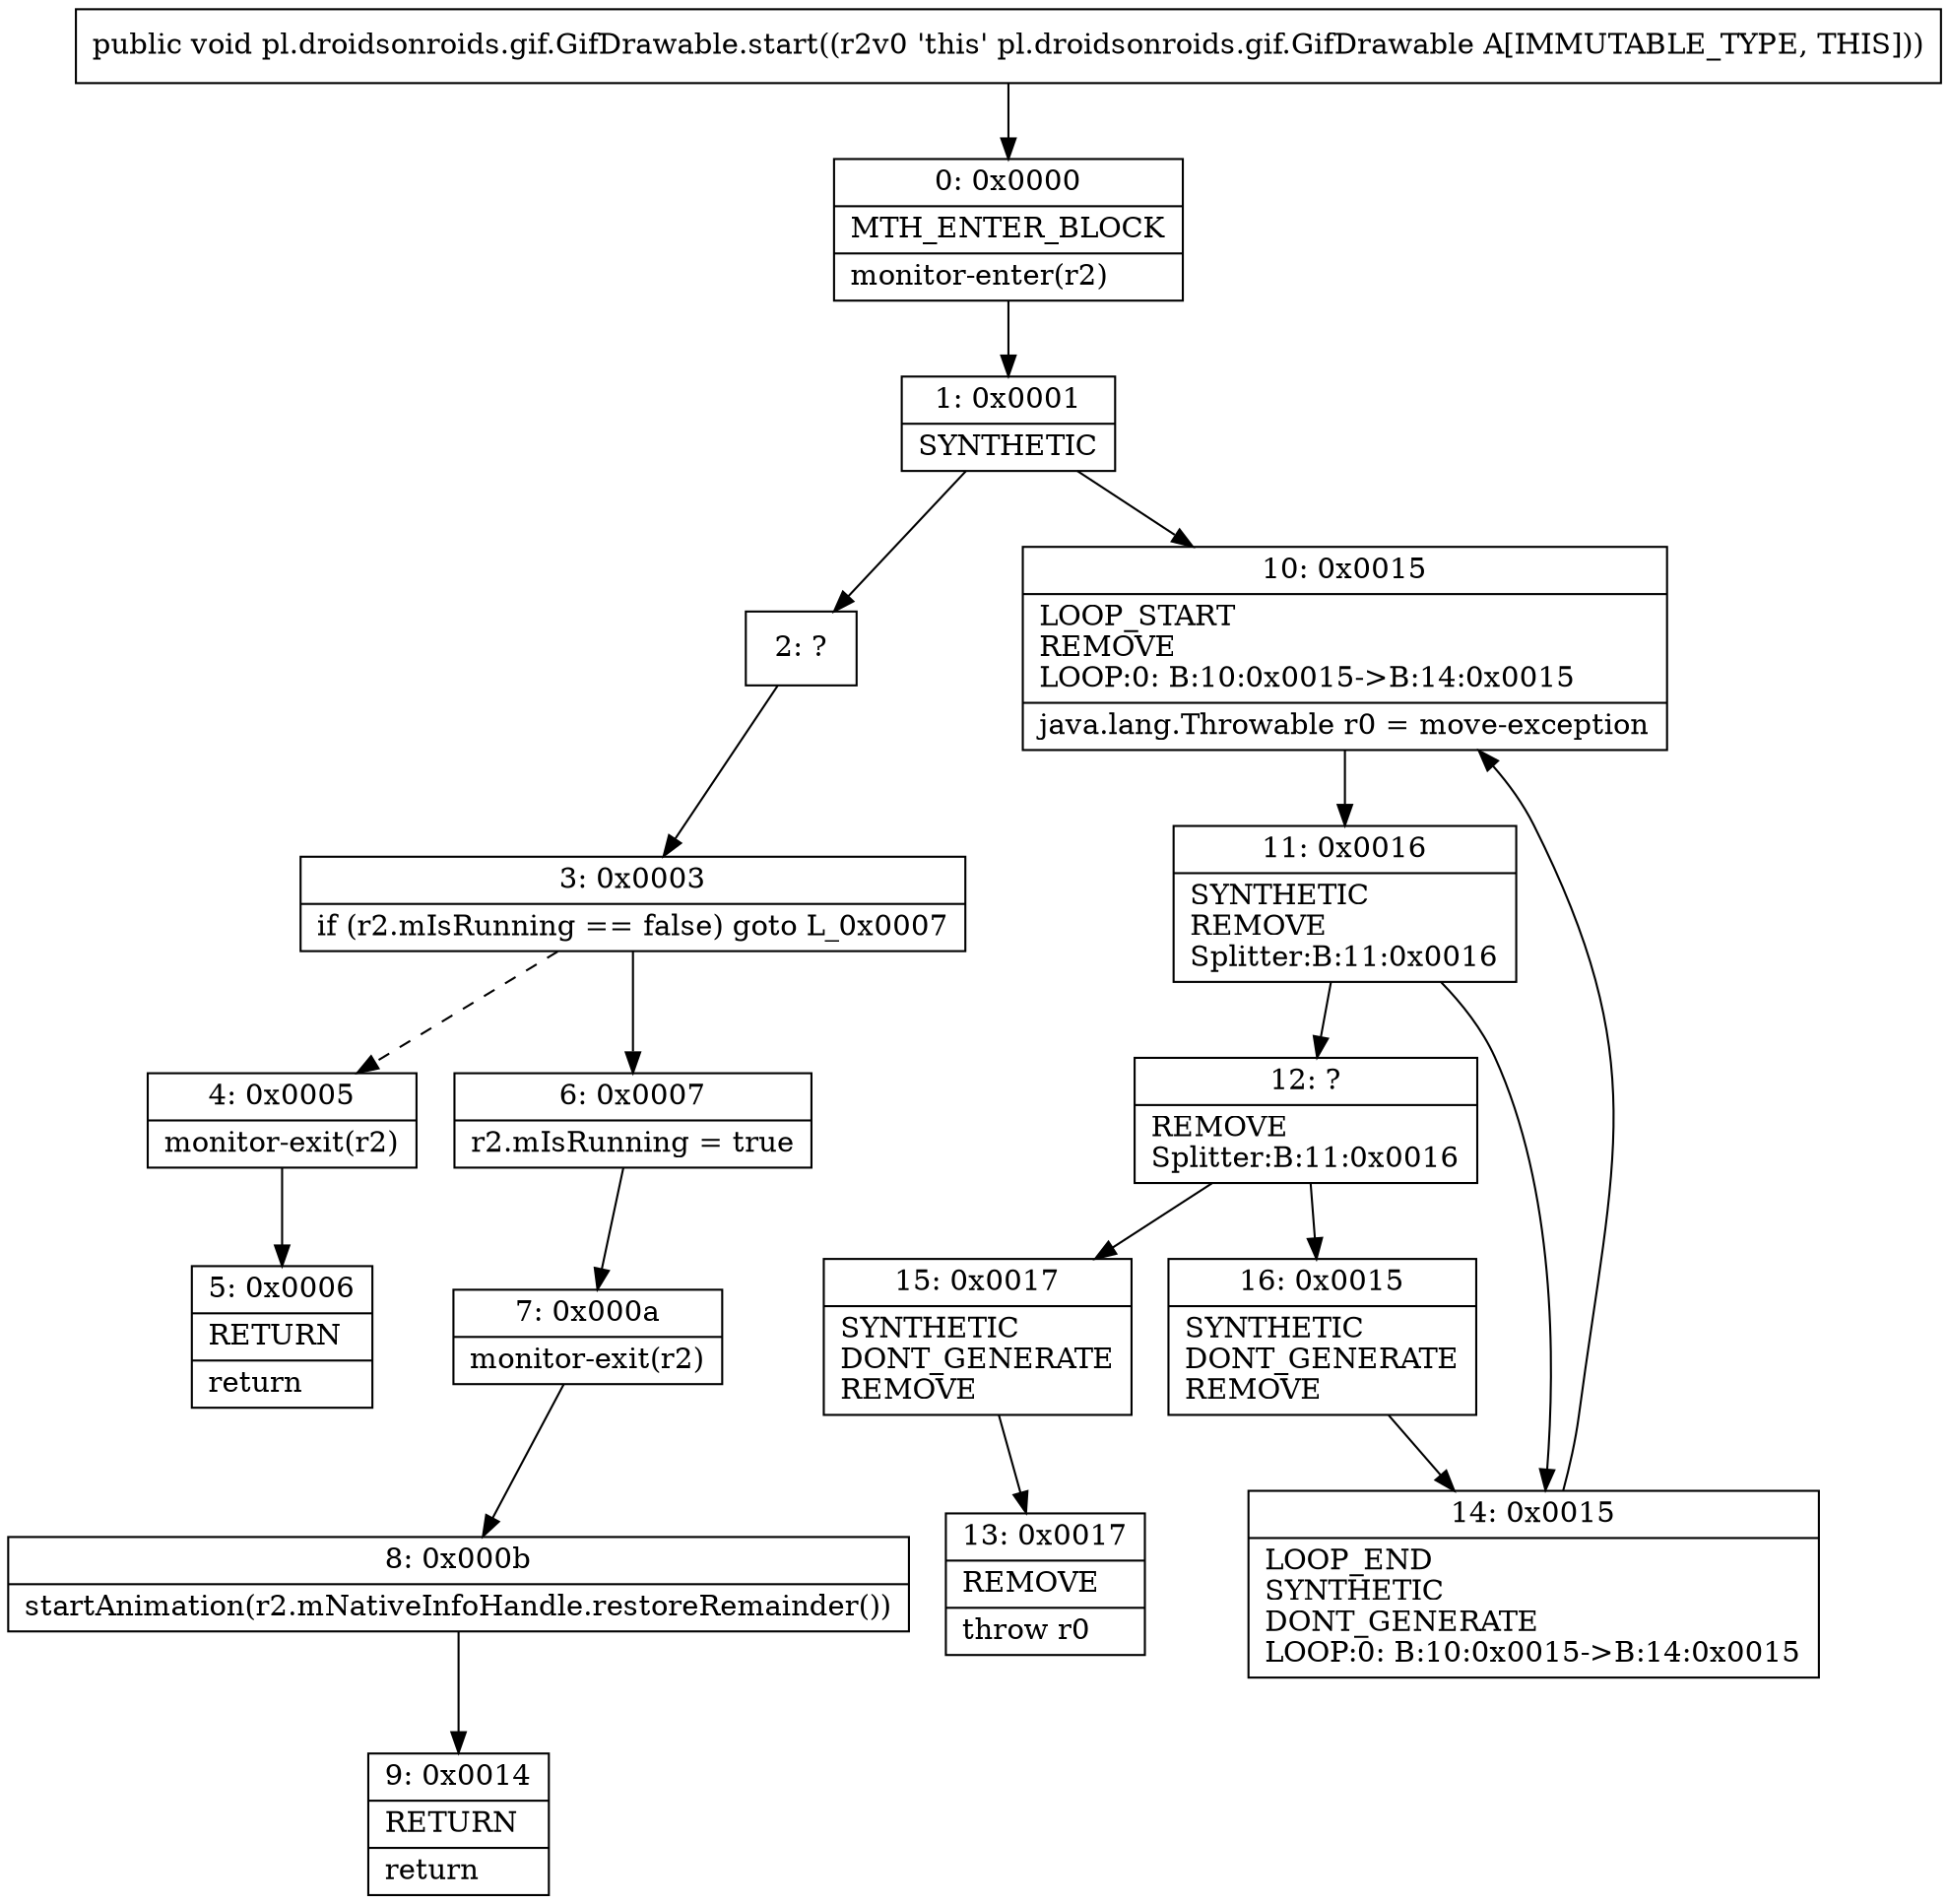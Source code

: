 digraph "CFG forpl.droidsonroids.gif.GifDrawable.start()V" {
Node_0 [shape=record,label="{0\:\ 0x0000|MTH_ENTER_BLOCK\l|monitor\-enter(r2)\l}"];
Node_1 [shape=record,label="{1\:\ 0x0001|SYNTHETIC\l}"];
Node_2 [shape=record,label="{2\:\ ?}"];
Node_3 [shape=record,label="{3\:\ 0x0003|if (r2.mIsRunning == false) goto L_0x0007\l}"];
Node_4 [shape=record,label="{4\:\ 0x0005|monitor\-exit(r2)\l}"];
Node_5 [shape=record,label="{5\:\ 0x0006|RETURN\l|return\l}"];
Node_6 [shape=record,label="{6\:\ 0x0007|r2.mIsRunning = true\l}"];
Node_7 [shape=record,label="{7\:\ 0x000a|monitor\-exit(r2)\l}"];
Node_8 [shape=record,label="{8\:\ 0x000b|startAnimation(r2.mNativeInfoHandle.restoreRemainder())\l}"];
Node_9 [shape=record,label="{9\:\ 0x0014|RETURN\l|return\l}"];
Node_10 [shape=record,label="{10\:\ 0x0015|LOOP_START\lREMOVE\lLOOP:0: B:10:0x0015\-\>B:14:0x0015\l|java.lang.Throwable r0 = move\-exception\l}"];
Node_11 [shape=record,label="{11\:\ 0x0016|SYNTHETIC\lREMOVE\lSplitter:B:11:0x0016\l}"];
Node_12 [shape=record,label="{12\:\ ?|REMOVE\lSplitter:B:11:0x0016\l}"];
Node_13 [shape=record,label="{13\:\ 0x0017|REMOVE\l|throw r0\l}"];
Node_14 [shape=record,label="{14\:\ 0x0015|LOOP_END\lSYNTHETIC\lDONT_GENERATE\lLOOP:0: B:10:0x0015\-\>B:14:0x0015\l}"];
Node_15 [shape=record,label="{15\:\ 0x0017|SYNTHETIC\lDONT_GENERATE\lREMOVE\l}"];
Node_16 [shape=record,label="{16\:\ 0x0015|SYNTHETIC\lDONT_GENERATE\lREMOVE\l}"];
MethodNode[shape=record,label="{public void pl.droidsonroids.gif.GifDrawable.start((r2v0 'this' pl.droidsonroids.gif.GifDrawable A[IMMUTABLE_TYPE, THIS])) }"];
MethodNode -> Node_0;
Node_0 -> Node_1;
Node_1 -> Node_2;
Node_1 -> Node_10;
Node_2 -> Node_3;
Node_3 -> Node_4[style=dashed];
Node_3 -> Node_6;
Node_4 -> Node_5;
Node_6 -> Node_7;
Node_7 -> Node_8;
Node_8 -> Node_9;
Node_10 -> Node_11;
Node_11 -> Node_12;
Node_11 -> Node_14;
Node_12 -> Node_15;
Node_12 -> Node_16;
Node_14 -> Node_10;
Node_15 -> Node_13;
Node_16 -> Node_14;
}

